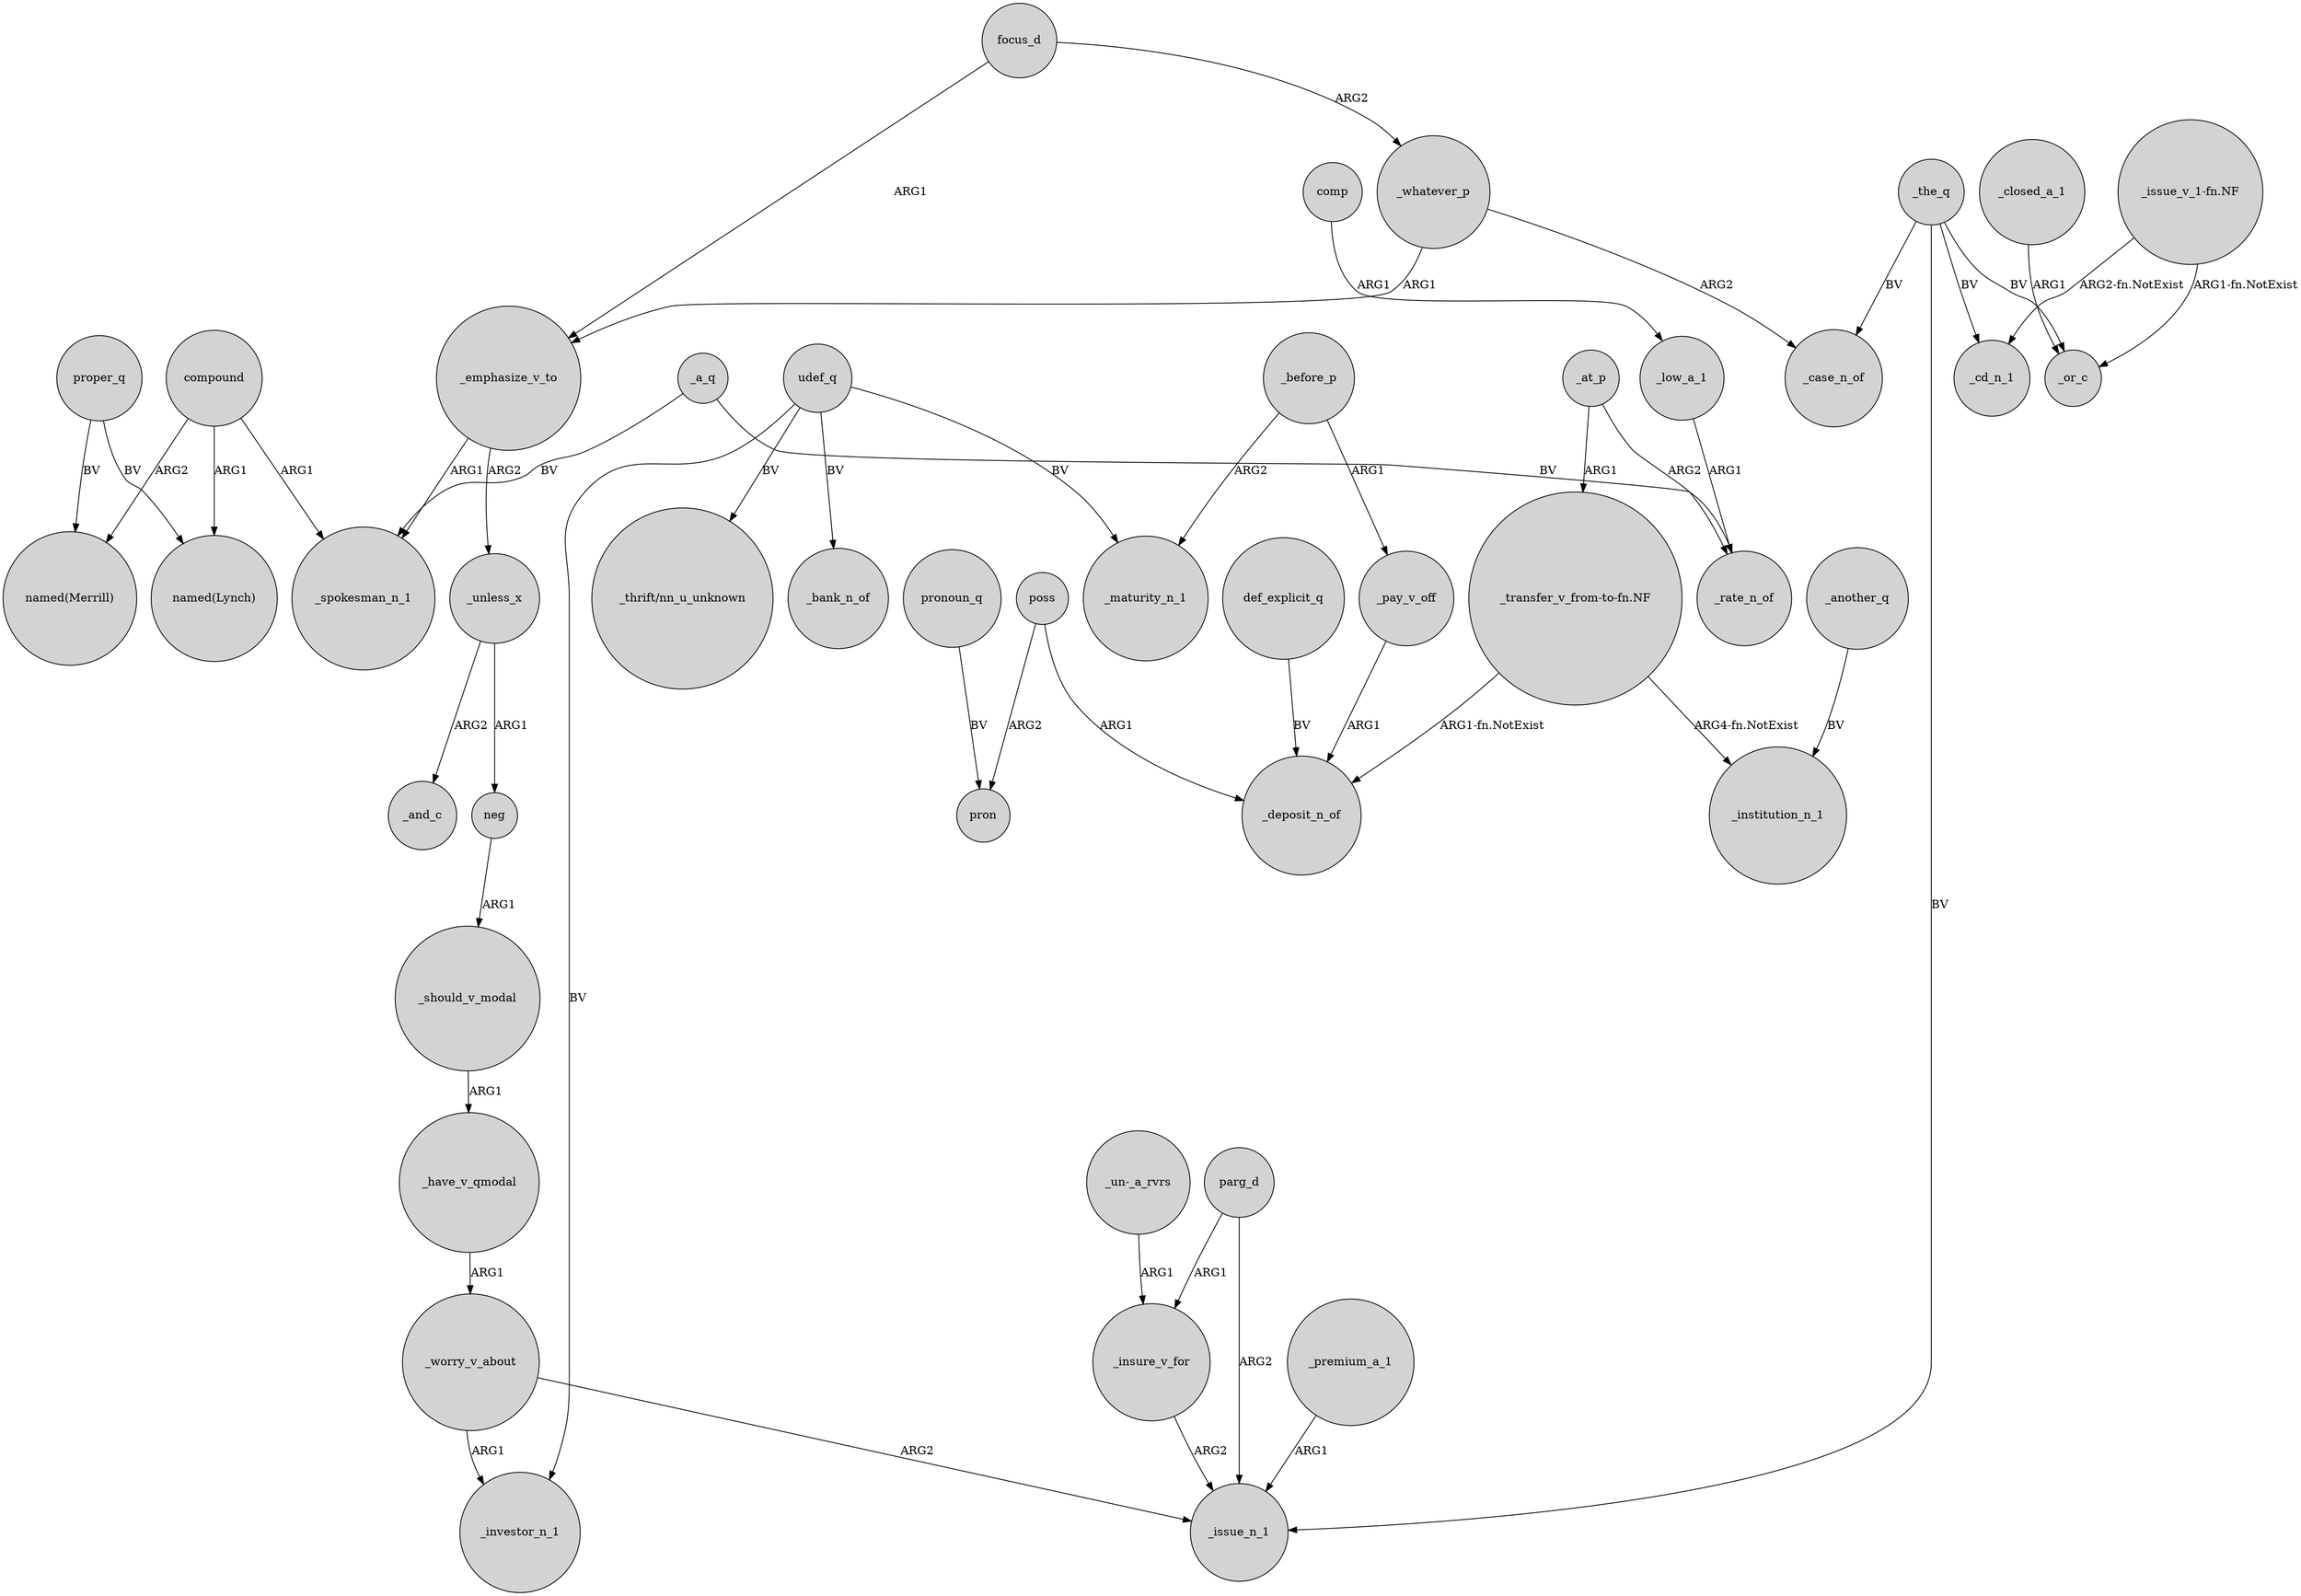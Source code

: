 digraph {
	node [shape=circle style=filled]
	compound -> "named(Lynch)" [label=ARG1]
	_the_q -> _or_c [label=BV]
	"_un-_a_rvrs" -> _insure_v_for [label=ARG1]
	poss -> pron [label=ARG2]
	_at_p -> _rate_n_of [label=ARG2]
	udef_q -> _investor_n_1 [label=BV]
	neg -> _should_v_modal [label=ARG1]
	_have_v_qmodal -> _worry_v_about [label=ARG1]
	_whatever_p -> _case_n_of [label=ARG2]
	"_transfer_v_from-to-fn.NF" -> _institution_n_1 [label="ARG4-fn.NotExist"]
	_the_q -> _case_n_of [label=BV]
	"_issue_v_1-fn.NF" -> _or_c [label="ARG1-fn.NotExist"]
	proper_q -> "named(Lynch)" [label=BV]
	_insure_v_for -> _issue_n_1 [label=ARG2]
	_emphasize_v_to -> _spokesman_n_1 [label=ARG1]
	poss -> _deposit_n_of [label=ARG1]
	_before_p -> _maturity_n_1 [label=ARG2]
	def_explicit_q -> _deposit_n_of [label=BV]
	compound -> "named(Merrill)" [label=ARG2]
	_a_q -> _rate_n_of [label=BV]
	_whatever_p -> _emphasize_v_to [label=ARG1]
	_the_q -> _issue_n_1 [label=BV]
	udef_q -> _maturity_n_1 [label=BV]
	_should_v_modal -> _have_v_qmodal [label=ARG1]
	_worry_v_about -> _investor_n_1 [label=ARG1]
	_the_q -> _cd_n_1 [label=BV]
	_at_p -> "_transfer_v_from-to-fn.NF" [label=ARG1]
	_before_p -> _pay_v_off [label=ARG1]
	pronoun_q -> pron [label=BV]
	compound -> _spokesman_n_1 [label=ARG1]
	_low_a_1 -> _rate_n_of [label=ARG1]
	_worry_v_about -> _issue_n_1 [label=ARG2]
	focus_d -> _emphasize_v_to [label=ARG1]
	_emphasize_v_to -> _unless_x [label=ARG2]
	parg_d -> _insure_v_for [label=ARG1]
	udef_q -> "_thrift/nn_u_unknown" [label=BV]
	_unless_x -> neg [label=ARG1]
	"_issue_v_1-fn.NF" -> _cd_n_1 [label="ARG2-fn.NotExist"]
	_unless_x -> _and_c [label=ARG2]
	focus_d -> _whatever_p [label=ARG2]
	parg_d -> _issue_n_1 [label=ARG2]
	_closed_a_1 -> _or_c [label=ARG1]
	proper_q -> "named(Merrill)" [label=BV]
	udef_q -> _bank_n_of [label=BV]
	_a_q -> _spokesman_n_1 [label=BV]
	_pay_v_off -> _deposit_n_of [label=ARG1]
	_another_q -> _institution_n_1 [label=BV]
	_premium_a_1 -> _issue_n_1 [label=ARG1]
	comp -> _low_a_1 [label=ARG1]
	"_transfer_v_from-to-fn.NF" -> _deposit_n_of [label="ARG1-fn.NotExist"]
}
